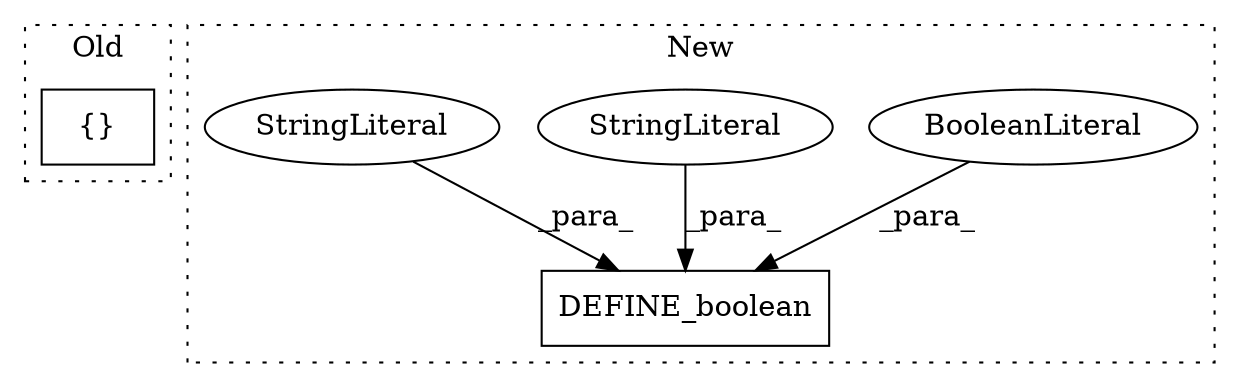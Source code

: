 digraph G {
subgraph cluster0 {
1 [label="{}" a="4" s="397,401" l="1,1" shape="box"];
label = "Old";
style="dotted";
}
subgraph cluster1 {
2 [label="DEFINE_boolean" a="32" s="840,1076" l="15,1" shape="box"];
3 [label="BooleanLiteral" a="9" s="876" l="4" shape="ellipse"];
4 [label="StringLiteral" a="45" s="881" l="195" shape="ellipse"];
5 [label="StringLiteral" a="45" s="855" l="20" shape="ellipse"];
label = "New";
style="dotted";
}
3 -> 2 [label="_para_"];
4 -> 2 [label="_para_"];
5 -> 2 [label="_para_"];
}